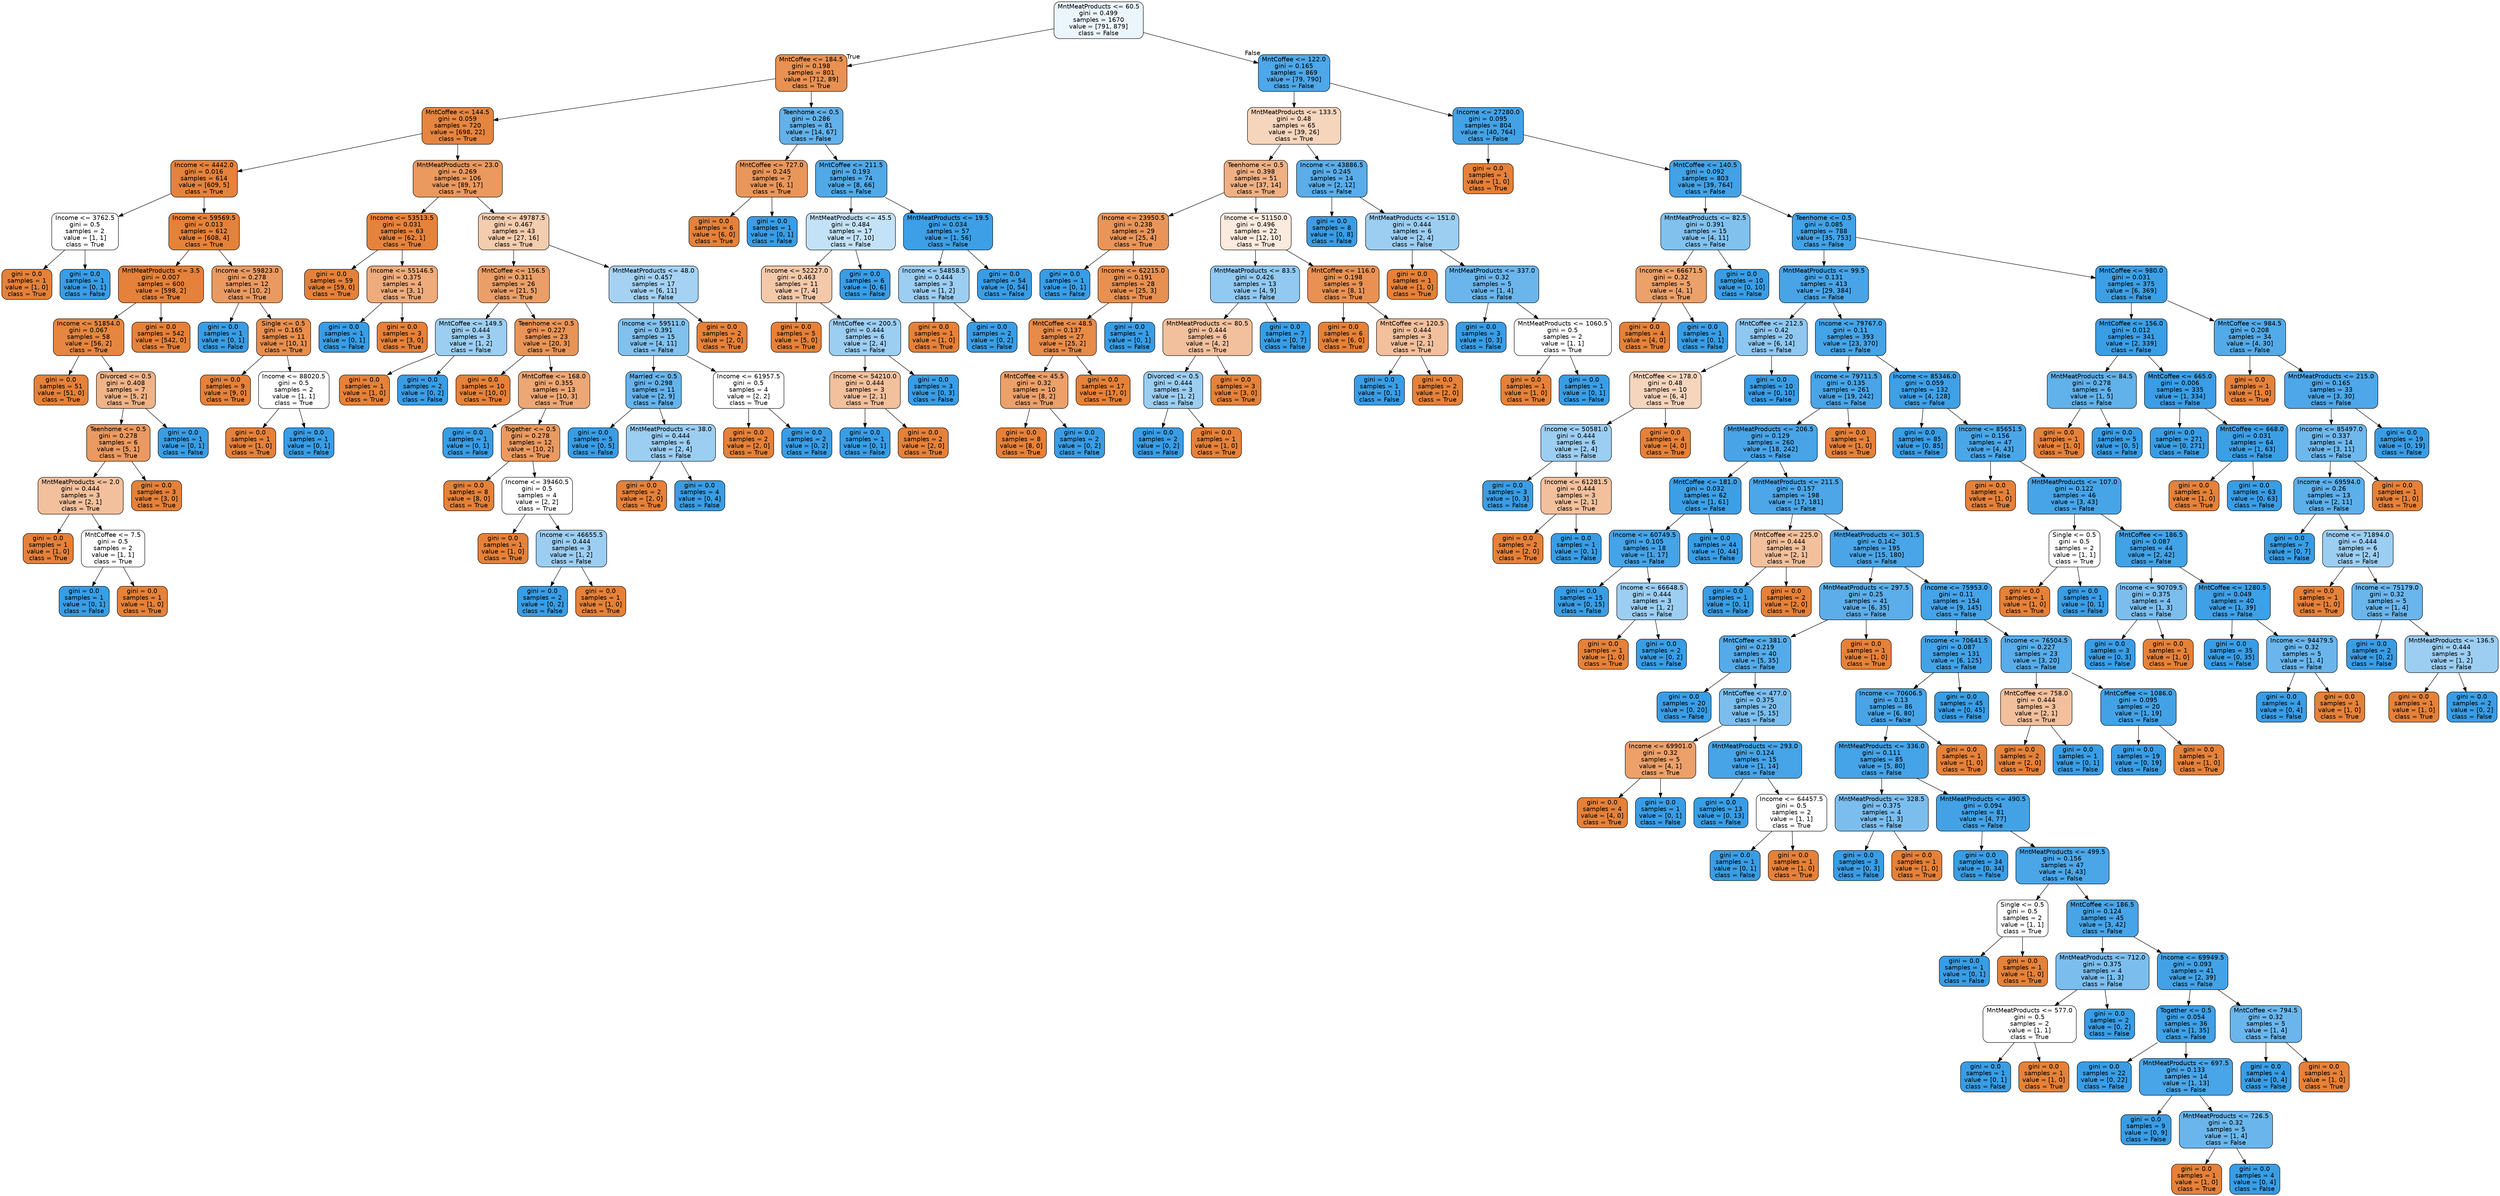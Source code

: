 digraph Tree {
node [shape=box, style="filled, rounded", color="black", fontname="helvetica"] ;
edge [fontname="helvetica"] ;
0 [label="MntMeatProducts <= 60.5\ngini = 0.499\nsamples = 1670\nvalue = [791, 879]\nclass = False", fillcolor="#ebf5fc"] ;
1 [label="MntCoffee <= 184.5\ngini = 0.198\nsamples = 801\nvalue = [712, 89]\nclass = True", fillcolor="#e89152"] ;
0 -> 1 [labeldistance=2.5, labelangle=45, headlabel="True"] ;
2 [label="MntCoffee <= 144.5\ngini = 0.059\nsamples = 720\nvalue = [698, 22]\nclass = True", fillcolor="#e6853f"] ;
1 -> 2 ;
3 [label="Income <= 4442.0\ngini = 0.016\nsamples = 614\nvalue = [609, 5]\nclass = True", fillcolor="#e5823b"] ;
2 -> 3 ;
4 [label="Income <= 3762.5\ngini = 0.5\nsamples = 2\nvalue = [1, 1]\nclass = True", fillcolor="#ffffff"] ;
3 -> 4 ;
5 [label="gini = 0.0\nsamples = 1\nvalue = [1, 0]\nclass = True", fillcolor="#e58139"] ;
4 -> 5 ;
6 [label="gini = 0.0\nsamples = 1\nvalue = [0, 1]\nclass = False", fillcolor="#399de5"] ;
4 -> 6 ;
7 [label="Income <= 59569.5\ngini = 0.013\nsamples = 612\nvalue = [608, 4]\nclass = True", fillcolor="#e5823a"] ;
3 -> 7 ;
8 [label="MntMeatProducts <= 3.5\ngini = 0.007\nsamples = 600\nvalue = [598, 2]\nclass = True", fillcolor="#e5813a"] ;
7 -> 8 ;
9 [label="Income <= 51854.0\ngini = 0.067\nsamples = 58\nvalue = [56, 2]\nclass = True", fillcolor="#e68640"] ;
8 -> 9 ;
10 [label="gini = 0.0\nsamples = 51\nvalue = [51, 0]\nclass = True", fillcolor="#e58139"] ;
9 -> 10 ;
11 [label="Divorced <= 0.5\ngini = 0.408\nsamples = 7\nvalue = [5, 2]\nclass = True", fillcolor="#efb388"] ;
9 -> 11 ;
12 [label="Teenhome <= 0.5\ngini = 0.278\nsamples = 6\nvalue = [5, 1]\nclass = True", fillcolor="#ea9a61"] ;
11 -> 12 ;
13 [label="MntMeatProducts <= 2.0\ngini = 0.444\nsamples = 3\nvalue = [2, 1]\nclass = True", fillcolor="#f2c09c"] ;
12 -> 13 ;
14 [label="gini = 0.0\nsamples = 1\nvalue = [1, 0]\nclass = True", fillcolor="#e58139"] ;
13 -> 14 ;
15 [label="MntCoffee <= 7.5\ngini = 0.5\nsamples = 2\nvalue = [1, 1]\nclass = True", fillcolor="#ffffff"] ;
13 -> 15 ;
16 [label="gini = 0.0\nsamples = 1\nvalue = [0, 1]\nclass = False", fillcolor="#399de5"] ;
15 -> 16 ;
17 [label="gini = 0.0\nsamples = 1\nvalue = [1, 0]\nclass = True", fillcolor="#e58139"] ;
15 -> 17 ;
18 [label="gini = 0.0\nsamples = 3\nvalue = [3, 0]\nclass = True", fillcolor="#e58139"] ;
12 -> 18 ;
19 [label="gini = 0.0\nsamples = 1\nvalue = [0, 1]\nclass = False", fillcolor="#399de5"] ;
11 -> 19 ;
20 [label="gini = 0.0\nsamples = 542\nvalue = [542, 0]\nclass = True", fillcolor="#e58139"] ;
8 -> 20 ;
21 [label="Income <= 59823.0\ngini = 0.278\nsamples = 12\nvalue = [10, 2]\nclass = True", fillcolor="#ea9a61"] ;
7 -> 21 ;
22 [label="gini = 0.0\nsamples = 1\nvalue = [0, 1]\nclass = False", fillcolor="#399de5"] ;
21 -> 22 ;
23 [label="Single <= 0.5\ngini = 0.165\nsamples = 11\nvalue = [10, 1]\nclass = True", fillcolor="#e88e4d"] ;
21 -> 23 ;
24 [label="gini = 0.0\nsamples = 9\nvalue = [9, 0]\nclass = True", fillcolor="#e58139"] ;
23 -> 24 ;
25 [label="Income <= 88020.5\ngini = 0.5\nsamples = 2\nvalue = [1, 1]\nclass = True", fillcolor="#ffffff"] ;
23 -> 25 ;
26 [label="gini = 0.0\nsamples = 1\nvalue = [1, 0]\nclass = True", fillcolor="#e58139"] ;
25 -> 26 ;
27 [label="gini = 0.0\nsamples = 1\nvalue = [0, 1]\nclass = False", fillcolor="#399de5"] ;
25 -> 27 ;
28 [label="MntMeatProducts <= 23.0\ngini = 0.269\nsamples = 106\nvalue = [89, 17]\nclass = True", fillcolor="#ea995f"] ;
2 -> 28 ;
29 [label="Income <= 53513.5\ngini = 0.031\nsamples = 63\nvalue = [62, 1]\nclass = True", fillcolor="#e5833c"] ;
28 -> 29 ;
30 [label="gini = 0.0\nsamples = 59\nvalue = [59, 0]\nclass = True", fillcolor="#e58139"] ;
29 -> 30 ;
31 [label="Income <= 55146.5\ngini = 0.375\nsamples = 4\nvalue = [3, 1]\nclass = True", fillcolor="#eeab7b"] ;
29 -> 31 ;
32 [label="gini = 0.0\nsamples = 1\nvalue = [0, 1]\nclass = False", fillcolor="#399de5"] ;
31 -> 32 ;
33 [label="gini = 0.0\nsamples = 3\nvalue = [3, 0]\nclass = True", fillcolor="#e58139"] ;
31 -> 33 ;
34 [label="Income <= 49787.5\ngini = 0.467\nsamples = 43\nvalue = [27, 16]\nclass = True", fillcolor="#f4ccae"] ;
28 -> 34 ;
35 [label="MntCoffee <= 156.5\ngini = 0.311\nsamples = 26\nvalue = [21, 5]\nclass = True", fillcolor="#eb9f68"] ;
34 -> 35 ;
36 [label="MntCoffee <= 149.5\ngini = 0.444\nsamples = 3\nvalue = [1, 2]\nclass = False", fillcolor="#9ccef2"] ;
35 -> 36 ;
37 [label="gini = 0.0\nsamples = 1\nvalue = [1, 0]\nclass = True", fillcolor="#e58139"] ;
36 -> 37 ;
38 [label="gini = 0.0\nsamples = 2\nvalue = [0, 2]\nclass = False", fillcolor="#399de5"] ;
36 -> 38 ;
39 [label="Teenhome <= 0.5\ngini = 0.227\nsamples = 23\nvalue = [20, 3]\nclass = True", fillcolor="#e99457"] ;
35 -> 39 ;
40 [label="gini = 0.0\nsamples = 10\nvalue = [10, 0]\nclass = True", fillcolor="#e58139"] ;
39 -> 40 ;
41 [label="MntCoffee <= 168.0\ngini = 0.355\nsamples = 13\nvalue = [10, 3]\nclass = True", fillcolor="#eda774"] ;
39 -> 41 ;
42 [label="gini = 0.0\nsamples = 1\nvalue = [0, 1]\nclass = False", fillcolor="#399de5"] ;
41 -> 42 ;
43 [label="Together <= 0.5\ngini = 0.278\nsamples = 12\nvalue = [10, 2]\nclass = True", fillcolor="#ea9a61"] ;
41 -> 43 ;
44 [label="gini = 0.0\nsamples = 8\nvalue = [8, 0]\nclass = True", fillcolor="#e58139"] ;
43 -> 44 ;
45 [label="Income <= 39460.5\ngini = 0.5\nsamples = 4\nvalue = [2, 2]\nclass = True", fillcolor="#ffffff"] ;
43 -> 45 ;
46 [label="gini = 0.0\nsamples = 1\nvalue = [1, 0]\nclass = True", fillcolor="#e58139"] ;
45 -> 46 ;
47 [label="Income <= 46655.5\ngini = 0.444\nsamples = 3\nvalue = [1, 2]\nclass = False", fillcolor="#9ccef2"] ;
45 -> 47 ;
48 [label="gini = 0.0\nsamples = 2\nvalue = [0, 2]\nclass = False", fillcolor="#399de5"] ;
47 -> 48 ;
49 [label="gini = 0.0\nsamples = 1\nvalue = [1, 0]\nclass = True", fillcolor="#e58139"] ;
47 -> 49 ;
50 [label="MntMeatProducts <= 48.0\ngini = 0.457\nsamples = 17\nvalue = [6, 11]\nclass = False", fillcolor="#a5d2f3"] ;
34 -> 50 ;
51 [label="Income <= 59511.0\ngini = 0.391\nsamples = 15\nvalue = [4, 11]\nclass = False", fillcolor="#81c1ee"] ;
50 -> 51 ;
52 [label="Married <= 0.5\ngini = 0.298\nsamples = 11\nvalue = [2, 9]\nclass = False", fillcolor="#65b3eb"] ;
51 -> 52 ;
53 [label="gini = 0.0\nsamples = 5\nvalue = [0, 5]\nclass = False", fillcolor="#399de5"] ;
52 -> 53 ;
54 [label="MntMeatProducts <= 38.0\ngini = 0.444\nsamples = 6\nvalue = [2, 4]\nclass = False", fillcolor="#9ccef2"] ;
52 -> 54 ;
55 [label="gini = 0.0\nsamples = 2\nvalue = [2, 0]\nclass = True", fillcolor="#e58139"] ;
54 -> 55 ;
56 [label="gini = 0.0\nsamples = 4\nvalue = [0, 4]\nclass = False", fillcolor="#399de5"] ;
54 -> 56 ;
57 [label="Income <= 61957.5\ngini = 0.5\nsamples = 4\nvalue = [2, 2]\nclass = True", fillcolor="#ffffff"] ;
51 -> 57 ;
58 [label="gini = 0.0\nsamples = 2\nvalue = [2, 0]\nclass = True", fillcolor="#e58139"] ;
57 -> 58 ;
59 [label="gini = 0.0\nsamples = 2\nvalue = [0, 2]\nclass = False", fillcolor="#399de5"] ;
57 -> 59 ;
60 [label="gini = 0.0\nsamples = 2\nvalue = [2, 0]\nclass = True", fillcolor="#e58139"] ;
50 -> 60 ;
61 [label="Teenhome <= 0.5\ngini = 0.286\nsamples = 81\nvalue = [14, 67]\nclass = False", fillcolor="#62b1ea"] ;
1 -> 61 ;
62 [label="MntCoffee <= 727.0\ngini = 0.245\nsamples = 7\nvalue = [6, 1]\nclass = True", fillcolor="#e9965a"] ;
61 -> 62 ;
63 [label="gini = 0.0\nsamples = 6\nvalue = [6, 0]\nclass = True", fillcolor="#e58139"] ;
62 -> 63 ;
64 [label="gini = 0.0\nsamples = 1\nvalue = [0, 1]\nclass = False", fillcolor="#399de5"] ;
62 -> 64 ;
65 [label="MntCoffee <= 211.5\ngini = 0.193\nsamples = 74\nvalue = [8, 66]\nclass = False", fillcolor="#51a9e8"] ;
61 -> 65 ;
66 [label="MntMeatProducts <= 45.5\ngini = 0.484\nsamples = 17\nvalue = [7, 10]\nclass = False", fillcolor="#c4e2f7"] ;
65 -> 66 ;
67 [label="Income <= 52227.0\ngini = 0.463\nsamples = 11\nvalue = [7, 4]\nclass = True", fillcolor="#f4c9aa"] ;
66 -> 67 ;
68 [label="gini = 0.0\nsamples = 5\nvalue = [5, 0]\nclass = True", fillcolor="#e58139"] ;
67 -> 68 ;
69 [label="MntCoffee <= 200.5\ngini = 0.444\nsamples = 6\nvalue = [2, 4]\nclass = False", fillcolor="#9ccef2"] ;
67 -> 69 ;
70 [label="Income <= 54210.0\ngini = 0.444\nsamples = 3\nvalue = [2, 1]\nclass = True", fillcolor="#f2c09c"] ;
69 -> 70 ;
71 [label="gini = 0.0\nsamples = 1\nvalue = [0, 1]\nclass = False", fillcolor="#399de5"] ;
70 -> 71 ;
72 [label="gini = 0.0\nsamples = 2\nvalue = [2, 0]\nclass = True", fillcolor="#e58139"] ;
70 -> 72 ;
73 [label="gini = 0.0\nsamples = 3\nvalue = [0, 3]\nclass = False", fillcolor="#399de5"] ;
69 -> 73 ;
74 [label="gini = 0.0\nsamples = 6\nvalue = [0, 6]\nclass = False", fillcolor="#399de5"] ;
66 -> 74 ;
75 [label="MntMeatProducts <= 19.5\ngini = 0.034\nsamples = 57\nvalue = [1, 56]\nclass = False", fillcolor="#3d9fe5"] ;
65 -> 75 ;
76 [label="Income <= 54858.5\ngini = 0.444\nsamples = 3\nvalue = [1, 2]\nclass = False", fillcolor="#9ccef2"] ;
75 -> 76 ;
77 [label="gini = 0.0\nsamples = 1\nvalue = [1, 0]\nclass = True", fillcolor="#e58139"] ;
76 -> 77 ;
78 [label="gini = 0.0\nsamples = 2\nvalue = [0, 2]\nclass = False", fillcolor="#399de5"] ;
76 -> 78 ;
79 [label="gini = 0.0\nsamples = 54\nvalue = [0, 54]\nclass = False", fillcolor="#399de5"] ;
75 -> 79 ;
80 [label="MntCoffee <= 122.0\ngini = 0.165\nsamples = 869\nvalue = [79, 790]\nclass = False", fillcolor="#4da7e8"] ;
0 -> 80 [labeldistance=2.5, labelangle=-45, headlabel="False"] ;
81 [label="MntMeatProducts <= 133.5\ngini = 0.48\nsamples = 65\nvalue = [39, 26]\nclass = True", fillcolor="#f6d5bd"] ;
80 -> 81 ;
82 [label="Teenhome <= 0.5\ngini = 0.398\nsamples = 51\nvalue = [37, 14]\nclass = True", fillcolor="#efb184"] ;
81 -> 82 ;
83 [label="Income <= 23950.5\ngini = 0.238\nsamples = 29\nvalue = [25, 4]\nclass = True", fillcolor="#e99559"] ;
82 -> 83 ;
84 [label="gini = 0.0\nsamples = 1\nvalue = [0, 1]\nclass = False", fillcolor="#399de5"] ;
83 -> 84 ;
85 [label="Income <= 62215.0\ngini = 0.191\nsamples = 28\nvalue = [25, 3]\nclass = True", fillcolor="#e89051"] ;
83 -> 85 ;
86 [label="MntCoffee <= 48.5\ngini = 0.137\nsamples = 27\nvalue = [25, 2]\nclass = True", fillcolor="#e78b49"] ;
85 -> 86 ;
87 [label="MntCoffee <= 45.5\ngini = 0.32\nsamples = 10\nvalue = [8, 2]\nclass = True", fillcolor="#eca06a"] ;
86 -> 87 ;
88 [label="gini = 0.0\nsamples = 8\nvalue = [8, 0]\nclass = True", fillcolor="#e58139"] ;
87 -> 88 ;
89 [label="gini = 0.0\nsamples = 2\nvalue = [0, 2]\nclass = False", fillcolor="#399de5"] ;
87 -> 89 ;
90 [label="gini = 0.0\nsamples = 17\nvalue = [17, 0]\nclass = True", fillcolor="#e58139"] ;
86 -> 90 ;
91 [label="gini = 0.0\nsamples = 1\nvalue = [0, 1]\nclass = False", fillcolor="#399de5"] ;
85 -> 91 ;
92 [label="Income <= 51150.0\ngini = 0.496\nsamples = 22\nvalue = [12, 10]\nclass = True", fillcolor="#fbeade"] ;
82 -> 92 ;
93 [label="MntMeatProducts <= 83.5\ngini = 0.426\nsamples = 13\nvalue = [4, 9]\nclass = False", fillcolor="#91c9f1"] ;
92 -> 93 ;
94 [label="MntMeatProducts <= 80.5\ngini = 0.444\nsamples = 6\nvalue = [4, 2]\nclass = True", fillcolor="#f2c09c"] ;
93 -> 94 ;
95 [label="Divorced <= 0.5\ngini = 0.444\nsamples = 3\nvalue = [1, 2]\nclass = False", fillcolor="#9ccef2"] ;
94 -> 95 ;
96 [label="gini = 0.0\nsamples = 2\nvalue = [0, 2]\nclass = False", fillcolor="#399de5"] ;
95 -> 96 ;
97 [label="gini = 0.0\nsamples = 1\nvalue = [1, 0]\nclass = True", fillcolor="#e58139"] ;
95 -> 97 ;
98 [label="gini = 0.0\nsamples = 3\nvalue = [3, 0]\nclass = True", fillcolor="#e58139"] ;
94 -> 98 ;
99 [label="gini = 0.0\nsamples = 7\nvalue = [0, 7]\nclass = False", fillcolor="#399de5"] ;
93 -> 99 ;
100 [label="MntCoffee <= 116.0\ngini = 0.198\nsamples = 9\nvalue = [8, 1]\nclass = True", fillcolor="#e89152"] ;
92 -> 100 ;
101 [label="gini = 0.0\nsamples = 6\nvalue = [6, 0]\nclass = True", fillcolor="#e58139"] ;
100 -> 101 ;
102 [label="MntCoffee <= 120.5\ngini = 0.444\nsamples = 3\nvalue = [2, 1]\nclass = True", fillcolor="#f2c09c"] ;
100 -> 102 ;
103 [label="gini = 0.0\nsamples = 1\nvalue = [0, 1]\nclass = False", fillcolor="#399de5"] ;
102 -> 103 ;
104 [label="gini = 0.0\nsamples = 2\nvalue = [2, 0]\nclass = True", fillcolor="#e58139"] ;
102 -> 104 ;
105 [label="Income <= 43886.5\ngini = 0.245\nsamples = 14\nvalue = [2, 12]\nclass = False", fillcolor="#5aade9"] ;
81 -> 105 ;
106 [label="gini = 0.0\nsamples = 8\nvalue = [0, 8]\nclass = False", fillcolor="#399de5"] ;
105 -> 106 ;
107 [label="MntMeatProducts <= 151.0\ngini = 0.444\nsamples = 6\nvalue = [2, 4]\nclass = False", fillcolor="#9ccef2"] ;
105 -> 107 ;
108 [label="gini = 0.0\nsamples = 1\nvalue = [1, 0]\nclass = True", fillcolor="#e58139"] ;
107 -> 108 ;
109 [label="MntMeatProducts <= 337.0\ngini = 0.32\nsamples = 5\nvalue = [1, 4]\nclass = False", fillcolor="#6ab6ec"] ;
107 -> 109 ;
110 [label="gini = 0.0\nsamples = 3\nvalue = [0, 3]\nclass = False", fillcolor="#399de5"] ;
109 -> 110 ;
111 [label="MntMeatProducts <= 1060.5\ngini = 0.5\nsamples = 2\nvalue = [1, 1]\nclass = True", fillcolor="#ffffff"] ;
109 -> 111 ;
112 [label="gini = 0.0\nsamples = 1\nvalue = [1, 0]\nclass = True", fillcolor="#e58139"] ;
111 -> 112 ;
113 [label="gini = 0.0\nsamples = 1\nvalue = [0, 1]\nclass = False", fillcolor="#399de5"] ;
111 -> 113 ;
114 [label="Income <= 27280.0\ngini = 0.095\nsamples = 804\nvalue = [40, 764]\nclass = False", fillcolor="#43a2e6"] ;
80 -> 114 ;
115 [label="gini = 0.0\nsamples = 1\nvalue = [1, 0]\nclass = True", fillcolor="#e58139"] ;
114 -> 115 ;
116 [label="MntCoffee <= 140.5\ngini = 0.092\nsamples = 803\nvalue = [39, 764]\nclass = False", fillcolor="#43a2e6"] ;
114 -> 116 ;
117 [label="MntMeatProducts <= 82.5\ngini = 0.391\nsamples = 15\nvalue = [4, 11]\nclass = False", fillcolor="#81c1ee"] ;
116 -> 117 ;
118 [label="Income <= 66671.5\ngini = 0.32\nsamples = 5\nvalue = [4, 1]\nclass = True", fillcolor="#eca06a"] ;
117 -> 118 ;
119 [label="gini = 0.0\nsamples = 4\nvalue = [4, 0]\nclass = True", fillcolor="#e58139"] ;
118 -> 119 ;
120 [label="gini = 0.0\nsamples = 1\nvalue = [0, 1]\nclass = False", fillcolor="#399de5"] ;
118 -> 120 ;
121 [label="gini = 0.0\nsamples = 10\nvalue = [0, 10]\nclass = False", fillcolor="#399de5"] ;
117 -> 121 ;
122 [label="Teenhome <= 0.5\ngini = 0.085\nsamples = 788\nvalue = [35, 753]\nclass = False", fillcolor="#42a2e6"] ;
116 -> 122 ;
123 [label="MntMeatProducts <= 99.5\ngini = 0.131\nsamples = 413\nvalue = [29, 384]\nclass = False", fillcolor="#48a4e7"] ;
122 -> 123 ;
124 [label="MntCoffee <= 212.5\ngini = 0.42\nsamples = 20\nvalue = [6, 14]\nclass = False", fillcolor="#8ec7f0"] ;
123 -> 124 ;
125 [label="MntCoffee <= 178.0\ngini = 0.48\nsamples = 10\nvalue = [6, 4]\nclass = True", fillcolor="#f6d5bd"] ;
124 -> 125 ;
126 [label="Income <= 50581.0\ngini = 0.444\nsamples = 6\nvalue = [2, 4]\nclass = False", fillcolor="#9ccef2"] ;
125 -> 126 ;
127 [label="gini = 0.0\nsamples = 3\nvalue = [0, 3]\nclass = False", fillcolor="#399de5"] ;
126 -> 127 ;
128 [label="Income <= 61281.5\ngini = 0.444\nsamples = 3\nvalue = [2, 1]\nclass = True", fillcolor="#f2c09c"] ;
126 -> 128 ;
129 [label="gini = 0.0\nsamples = 2\nvalue = [2, 0]\nclass = True", fillcolor="#e58139"] ;
128 -> 129 ;
130 [label="gini = 0.0\nsamples = 1\nvalue = [0, 1]\nclass = False", fillcolor="#399de5"] ;
128 -> 130 ;
131 [label="gini = 0.0\nsamples = 4\nvalue = [4, 0]\nclass = True", fillcolor="#e58139"] ;
125 -> 131 ;
132 [label="gini = 0.0\nsamples = 10\nvalue = [0, 10]\nclass = False", fillcolor="#399de5"] ;
124 -> 132 ;
133 [label="Income <= 79767.0\ngini = 0.11\nsamples = 393\nvalue = [23, 370]\nclass = False", fillcolor="#45a3e7"] ;
123 -> 133 ;
134 [label="Income <= 79711.5\ngini = 0.135\nsamples = 261\nvalue = [19, 242]\nclass = False", fillcolor="#49a5e7"] ;
133 -> 134 ;
135 [label="MntMeatProducts <= 206.5\ngini = 0.129\nsamples = 260\nvalue = [18, 242]\nclass = False", fillcolor="#48a4e7"] ;
134 -> 135 ;
136 [label="MntCoffee <= 181.0\ngini = 0.032\nsamples = 62\nvalue = [1, 61]\nclass = False", fillcolor="#3c9fe5"] ;
135 -> 136 ;
137 [label="Income <= 60749.5\ngini = 0.105\nsamples = 18\nvalue = [1, 17]\nclass = False", fillcolor="#45a3e7"] ;
136 -> 137 ;
138 [label="gini = 0.0\nsamples = 15\nvalue = [0, 15]\nclass = False", fillcolor="#399de5"] ;
137 -> 138 ;
139 [label="Income <= 66648.5\ngini = 0.444\nsamples = 3\nvalue = [1, 2]\nclass = False", fillcolor="#9ccef2"] ;
137 -> 139 ;
140 [label="gini = 0.0\nsamples = 1\nvalue = [1, 0]\nclass = True", fillcolor="#e58139"] ;
139 -> 140 ;
141 [label="gini = 0.0\nsamples = 2\nvalue = [0, 2]\nclass = False", fillcolor="#399de5"] ;
139 -> 141 ;
142 [label="gini = 0.0\nsamples = 44\nvalue = [0, 44]\nclass = False", fillcolor="#399de5"] ;
136 -> 142 ;
143 [label="MntMeatProducts <= 211.5\ngini = 0.157\nsamples = 198\nvalue = [17, 181]\nclass = False", fillcolor="#4ca6e7"] ;
135 -> 143 ;
144 [label="MntCoffee <= 225.0\ngini = 0.444\nsamples = 3\nvalue = [2, 1]\nclass = True", fillcolor="#f2c09c"] ;
143 -> 144 ;
145 [label="gini = 0.0\nsamples = 1\nvalue = [0, 1]\nclass = False", fillcolor="#399de5"] ;
144 -> 145 ;
146 [label="gini = 0.0\nsamples = 2\nvalue = [2, 0]\nclass = True", fillcolor="#e58139"] ;
144 -> 146 ;
147 [label="MntMeatProducts <= 301.5\ngini = 0.142\nsamples = 195\nvalue = [15, 180]\nclass = False", fillcolor="#49a5e7"] ;
143 -> 147 ;
148 [label="MntMeatProducts <= 297.5\ngini = 0.25\nsamples = 41\nvalue = [6, 35]\nclass = False", fillcolor="#5baee9"] ;
147 -> 148 ;
149 [label="MntCoffee <= 381.0\ngini = 0.219\nsamples = 40\nvalue = [5, 35]\nclass = False", fillcolor="#55abe9"] ;
148 -> 149 ;
150 [label="gini = 0.0\nsamples = 20\nvalue = [0, 20]\nclass = False", fillcolor="#399de5"] ;
149 -> 150 ;
151 [label="MntCoffee <= 477.0\ngini = 0.375\nsamples = 20\nvalue = [5, 15]\nclass = False", fillcolor="#7bbeee"] ;
149 -> 151 ;
152 [label="Income <= 69901.0\ngini = 0.32\nsamples = 5\nvalue = [4, 1]\nclass = True", fillcolor="#eca06a"] ;
151 -> 152 ;
153 [label="gini = 0.0\nsamples = 4\nvalue = [4, 0]\nclass = True", fillcolor="#e58139"] ;
152 -> 153 ;
154 [label="gini = 0.0\nsamples = 1\nvalue = [0, 1]\nclass = False", fillcolor="#399de5"] ;
152 -> 154 ;
155 [label="MntMeatProducts <= 293.0\ngini = 0.124\nsamples = 15\nvalue = [1, 14]\nclass = False", fillcolor="#47a4e7"] ;
151 -> 155 ;
156 [label="gini = 0.0\nsamples = 13\nvalue = [0, 13]\nclass = False", fillcolor="#399de5"] ;
155 -> 156 ;
157 [label="Income <= 64457.5\ngini = 0.5\nsamples = 2\nvalue = [1, 1]\nclass = True", fillcolor="#ffffff"] ;
155 -> 157 ;
158 [label="gini = 0.0\nsamples = 1\nvalue = [0, 1]\nclass = False", fillcolor="#399de5"] ;
157 -> 158 ;
159 [label="gini = 0.0\nsamples = 1\nvalue = [1, 0]\nclass = True", fillcolor="#e58139"] ;
157 -> 159 ;
160 [label="gini = 0.0\nsamples = 1\nvalue = [1, 0]\nclass = True", fillcolor="#e58139"] ;
148 -> 160 ;
161 [label="Income <= 75953.0\ngini = 0.11\nsamples = 154\nvalue = [9, 145]\nclass = False", fillcolor="#45a3e7"] ;
147 -> 161 ;
162 [label="Income <= 70641.5\ngini = 0.087\nsamples = 131\nvalue = [6, 125]\nclass = False", fillcolor="#43a2e6"] ;
161 -> 162 ;
163 [label="Income <= 70606.5\ngini = 0.13\nsamples = 86\nvalue = [6, 80]\nclass = False", fillcolor="#48a4e7"] ;
162 -> 163 ;
164 [label="MntMeatProducts <= 336.0\ngini = 0.111\nsamples = 85\nvalue = [5, 80]\nclass = False", fillcolor="#45a3e7"] ;
163 -> 164 ;
165 [label="MntMeatProducts <= 328.5\ngini = 0.375\nsamples = 4\nvalue = [1, 3]\nclass = False", fillcolor="#7bbeee"] ;
164 -> 165 ;
166 [label="gini = 0.0\nsamples = 3\nvalue = [0, 3]\nclass = False", fillcolor="#399de5"] ;
165 -> 166 ;
167 [label="gini = 0.0\nsamples = 1\nvalue = [1, 0]\nclass = True", fillcolor="#e58139"] ;
165 -> 167 ;
168 [label="MntMeatProducts <= 490.5\ngini = 0.094\nsamples = 81\nvalue = [4, 77]\nclass = False", fillcolor="#43a2e6"] ;
164 -> 168 ;
169 [label="gini = 0.0\nsamples = 34\nvalue = [0, 34]\nclass = False", fillcolor="#399de5"] ;
168 -> 169 ;
170 [label="MntMeatProducts <= 499.5\ngini = 0.156\nsamples = 47\nvalue = [4, 43]\nclass = False", fillcolor="#4ba6e7"] ;
168 -> 170 ;
171 [label="Single <= 0.5\ngini = 0.5\nsamples = 2\nvalue = [1, 1]\nclass = True", fillcolor="#ffffff"] ;
170 -> 171 ;
172 [label="gini = 0.0\nsamples = 1\nvalue = [0, 1]\nclass = False", fillcolor="#399de5"] ;
171 -> 172 ;
173 [label="gini = 0.0\nsamples = 1\nvalue = [1, 0]\nclass = True", fillcolor="#e58139"] ;
171 -> 173 ;
174 [label="MntCoffee <= 186.5\ngini = 0.124\nsamples = 45\nvalue = [3, 42]\nclass = False", fillcolor="#47a4e7"] ;
170 -> 174 ;
175 [label="MntMeatProducts <= 712.0\ngini = 0.375\nsamples = 4\nvalue = [1, 3]\nclass = False", fillcolor="#7bbeee"] ;
174 -> 175 ;
176 [label="MntMeatProducts <= 577.0\ngini = 0.5\nsamples = 2\nvalue = [1, 1]\nclass = True", fillcolor="#ffffff"] ;
175 -> 176 ;
177 [label="gini = 0.0\nsamples = 1\nvalue = [0, 1]\nclass = False", fillcolor="#399de5"] ;
176 -> 177 ;
178 [label="gini = 0.0\nsamples = 1\nvalue = [1, 0]\nclass = True", fillcolor="#e58139"] ;
176 -> 178 ;
179 [label="gini = 0.0\nsamples = 2\nvalue = [0, 2]\nclass = False", fillcolor="#399de5"] ;
175 -> 179 ;
180 [label="Income <= 69949.5\ngini = 0.093\nsamples = 41\nvalue = [2, 39]\nclass = False", fillcolor="#43a2e6"] ;
174 -> 180 ;
181 [label="Together <= 0.5\ngini = 0.054\nsamples = 36\nvalue = [1, 35]\nclass = False", fillcolor="#3fa0e6"] ;
180 -> 181 ;
182 [label="gini = 0.0\nsamples = 22\nvalue = [0, 22]\nclass = False", fillcolor="#399de5"] ;
181 -> 182 ;
183 [label="MntMeatProducts <= 697.5\ngini = 0.133\nsamples = 14\nvalue = [1, 13]\nclass = False", fillcolor="#48a5e7"] ;
181 -> 183 ;
184 [label="gini = 0.0\nsamples = 9\nvalue = [0, 9]\nclass = False", fillcolor="#399de5"] ;
183 -> 184 ;
185 [label="MntMeatProducts <= 726.5\ngini = 0.32\nsamples = 5\nvalue = [1, 4]\nclass = False", fillcolor="#6ab6ec"] ;
183 -> 185 ;
186 [label="gini = 0.0\nsamples = 1\nvalue = [1, 0]\nclass = True", fillcolor="#e58139"] ;
185 -> 186 ;
187 [label="gini = 0.0\nsamples = 4\nvalue = [0, 4]\nclass = False", fillcolor="#399de5"] ;
185 -> 187 ;
188 [label="MntCoffee <= 794.5\ngini = 0.32\nsamples = 5\nvalue = [1, 4]\nclass = False", fillcolor="#6ab6ec"] ;
180 -> 188 ;
189 [label="gini = 0.0\nsamples = 4\nvalue = [0, 4]\nclass = False", fillcolor="#399de5"] ;
188 -> 189 ;
190 [label="gini = 0.0\nsamples = 1\nvalue = [1, 0]\nclass = True", fillcolor="#e58139"] ;
188 -> 190 ;
191 [label="gini = 0.0\nsamples = 1\nvalue = [1, 0]\nclass = True", fillcolor="#e58139"] ;
163 -> 191 ;
192 [label="gini = 0.0\nsamples = 45\nvalue = [0, 45]\nclass = False", fillcolor="#399de5"] ;
162 -> 192 ;
193 [label="Income <= 76504.5\ngini = 0.227\nsamples = 23\nvalue = [3, 20]\nclass = False", fillcolor="#57ace9"] ;
161 -> 193 ;
194 [label="MntCoffee <= 758.0\ngini = 0.444\nsamples = 3\nvalue = [2, 1]\nclass = True", fillcolor="#f2c09c"] ;
193 -> 194 ;
195 [label="gini = 0.0\nsamples = 2\nvalue = [2, 0]\nclass = True", fillcolor="#e58139"] ;
194 -> 195 ;
196 [label="gini = 0.0\nsamples = 1\nvalue = [0, 1]\nclass = False", fillcolor="#399de5"] ;
194 -> 196 ;
197 [label="MntCoffee <= 1086.0\ngini = 0.095\nsamples = 20\nvalue = [1, 19]\nclass = False", fillcolor="#43a2e6"] ;
193 -> 197 ;
198 [label="gini = 0.0\nsamples = 19\nvalue = [0, 19]\nclass = False", fillcolor="#399de5"] ;
197 -> 198 ;
199 [label="gini = 0.0\nsamples = 1\nvalue = [1, 0]\nclass = True", fillcolor="#e58139"] ;
197 -> 199 ;
200 [label="gini = 0.0\nsamples = 1\nvalue = [1, 0]\nclass = True", fillcolor="#e58139"] ;
134 -> 200 ;
201 [label="Income <= 85346.0\ngini = 0.059\nsamples = 132\nvalue = [4, 128]\nclass = False", fillcolor="#3fa0e6"] ;
133 -> 201 ;
202 [label="gini = 0.0\nsamples = 85\nvalue = [0, 85]\nclass = False", fillcolor="#399de5"] ;
201 -> 202 ;
203 [label="Income <= 85651.5\ngini = 0.156\nsamples = 47\nvalue = [4, 43]\nclass = False", fillcolor="#4ba6e7"] ;
201 -> 203 ;
204 [label="gini = 0.0\nsamples = 1\nvalue = [1, 0]\nclass = True", fillcolor="#e58139"] ;
203 -> 204 ;
205 [label="MntMeatProducts <= 107.0\ngini = 0.122\nsamples = 46\nvalue = [3, 43]\nclass = False", fillcolor="#47a4e7"] ;
203 -> 205 ;
206 [label="Single <= 0.5\ngini = 0.5\nsamples = 2\nvalue = [1, 1]\nclass = True", fillcolor="#ffffff"] ;
205 -> 206 ;
207 [label="gini = 0.0\nsamples = 1\nvalue = [1, 0]\nclass = True", fillcolor="#e58139"] ;
206 -> 207 ;
208 [label="gini = 0.0\nsamples = 1\nvalue = [0, 1]\nclass = False", fillcolor="#399de5"] ;
206 -> 208 ;
209 [label="MntCoffee <= 186.5\ngini = 0.087\nsamples = 44\nvalue = [2, 42]\nclass = False", fillcolor="#42a2e6"] ;
205 -> 209 ;
210 [label="Income <= 90709.5\ngini = 0.375\nsamples = 4\nvalue = [1, 3]\nclass = False", fillcolor="#7bbeee"] ;
209 -> 210 ;
211 [label="gini = 0.0\nsamples = 3\nvalue = [0, 3]\nclass = False", fillcolor="#399de5"] ;
210 -> 211 ;
212 [label="gini = 0.0\nsamples = 1\nvalue = [1, 0]\nclass = True", fillcolor="#e58139"] ;
210 -> 212 ;
213 [label="MntCoffee <= 1280.5\ngini = 0.049\nsamples = 40\nvalue = [1, 39]\nclass = False", fillcolor="#3ea0e6"] ;
209 -> 213 ;
214 [label="gini = 0.0\nsamples = 35\nvalue = [0, 35]\nclass = False", fillcolor="#399de5"] ;
213 -> 214 ;
215 [label="Income <= 94479.5\ngini = 0.32\nsamples = 5\nvalue = [1, 4]\nclass = False", fillcolor="#6ab6ec"] ;
213 -> 215 ;
216 [label="gini = 0.0\nsamples = 4\nvalue = [0, 4]\nclass = False", fillcolor="#399de5"] ;
215 -> 216 ;
217 [label="gini = 0.0\nsamples = 1\nvalue = [1, 0]\nclass = True", fillcolor="#e58139"] ;
215 -> 217 ;
218 [label="MntCoffee <= 980.0\ngini = 0.031\nsamples = 375\nvalue = [6, 369]\nclass = False", fillcolor="#3c9fe5"] ;
122 -> 218 ;
219 [label="MntCoffee <= 156.0\ngini = 0.012\nsamples = 341\nvalue = [2, 339]\nclass = False", fillcolor="#3a9ee5"] ;
218 -> 219 ;
220 [label="MntMeatProducts <= 84.5\ngini = 0.278\nsamples = 6\nvalue = [1, 5]\nclass = False", fillcolor="#61b1ea"] ;
219 -> 220 ;
221 [label="gini = 0.0\nsamples = 1\nvalue = [1, 0]\nclass = True", fillcolor="#e58139"] ;
220 -> 221 ;
222 [label="gini = 0.0\nsamples = 5\nvalue = [0, 5]\nclass = False", fillcolor="#399de5"] ;
220 -> 222 ;
223 [label="MntCoffee <= 665.0\ngini = 0.006\nsamples = 335\nvalue = [1, 334]\nclass = False", fillcolor="#3a9de5"] ;
219 -> 223 ;
224 [label="gini = 0.0\nsamples = 271\nvalue = [0, 271]\nclass = False", fillcolor="#399de5"] ;
223 -> 224 ;
225 [label="MntCoffee <= 668.0\ngini = 0.031\nsamples = 64\nvalue = [1, 63]\nclass = False", fillcolor="#3c9fe5"] ;
223 -> 225 ;
226 [label="gini = 0.0\nsamples = 1\nvalue = [1, 0]\nclass = True", fillcolor="#e58139"] ;
225 -> 226 ;
227 [label="gini = 0.0\nsamples = 63\nvalue = [0, 63]\nclass = False", fillcolor="#399de5"] ;
225 -> 227 ;
228 [label="MntCoffee <= 984.5\ngini = 0.208\nsamples = 34\nvalue = [4, 30]\nclass = False", fillcolor="#53aae8"] ;
218 -> 228 ;
229 [label="gini = 0.0\nsamples = 1\nvalue = [1, 0]\nclass = True", fillcolor="#e58139"] ;
228 -> 229 ;
230 [label="MntMeatProducts <= 215.0\ngini = 0.165\nsamples = 33\nvalue = [3, 30]\nclass = False", fillcolor="#4da7e8"] ;
228 -> 230 ;
231 [label="Income <= 85497.0\ngini = 0.337\nsamples = 14\nvalue = [3, 11]\nclass = False", fillcolor="#6fb8ec"] ;
230 -> 231 ;
232 [label="Income <= 69594.0\ngini = 0.26\nsamples = 13\nvalue = [2, 11]\nclass = False", fillcolor="#5dafea"] ;
231 -> 232 ;
233 [label="gini = 0.0\nsamples = 7\nvalue = [0, 7]\nclass = False", fillcolor="#399de5"] ;
232 -> 233 ;
234 [label="Income <= 71894.0\ngini = 0.444\nsamples = 6\nvalue = [2, 4]\nclass = False", fillcolor="#9ccef2"] ;
232 -> 234 ;
235 [label="gini = 0.0\nsamples = 1\nvalue = [1, 0]\nclass = True", fillcolor="#e58139"] ;
234 -> 235 ;
236 [label="Income <= 75179.0\ngini = 0.32\nsamples = 5\nvalue = [1, 4]\nclass = False", fillcolor="#6ab6ec"] ;
234 -> 236 ;
237 [label="gini = 0.0\nsamples = 2\nvalue = [0, 2]\nclass = False", fillcolor="#399de5"] ;
236 -> 237 ;
238 [label="MntMeatProducts <= 136.5\ngini = 0.444\nsamples = 3\nvalue = [1, 2]\nclass = False", fillcolor="#9ccef2"] ;
236 -> 238 ;
239 [label="gini = 0.0\nsamples = 1\nvalue = [1, 0]\nclass = True", fillcolor="#e58139"] ;
238 -> 239 ;
240 [label="gini = 0.0\nsamples = 2\nvalue = [0, 2]\nclass = False", fillcolor="#399de5"] ;
238 -> 240 ;
241 [label="gini = 0.0\nsamples = 1\nvalue = [1, 0]\nclass = True", fillcolor="#e58139"] ;
231 -> 241 ;
242 [label="gini = 0.0\nsamples = 19\nvalue = [0, 19]\nclass = False", fillcolor="#399de5"] ;
230 -> 242 ;
}
